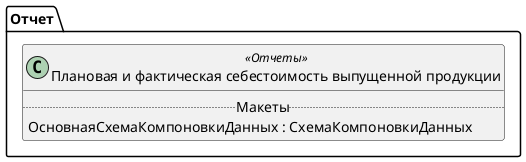﻿@startuml ПлановаяИФактическаяСебестоимостьВыпущеннойПродукции
'!include templates.wsd
'..\include templates.wsd
class Отчет.ПлановаяИФактическаяСебестоимостьВыпущеннойПродукции as "Плановая и фактическая себестоимость выпущенной продукции" <<Отчеты>>
{
..Макеты..
ОсновнаяСхемаКомпоновкиДанных : СхемаКомпоновкиДанных
}
@enduml

